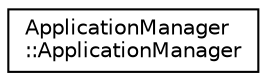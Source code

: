 digraph "クラス階層図"
{
 // LATEX_PDF_SIZE
  edge [fontname="Helvetica",fontsize="10",labelfontname="Helvetica",labelfontsize="10"];
  node [fontname="Helvetica",fontsize="10",shape=record];
  rankdir="LR";
  Node0 [label="ApplicationManager\l::ApplicationManager",height=0.2,width=0.4,color="black", fillcolor="white", style="filled",URL="$classApplicationManager_1_1ApplicationManager.html",tooltip=" "];
}
